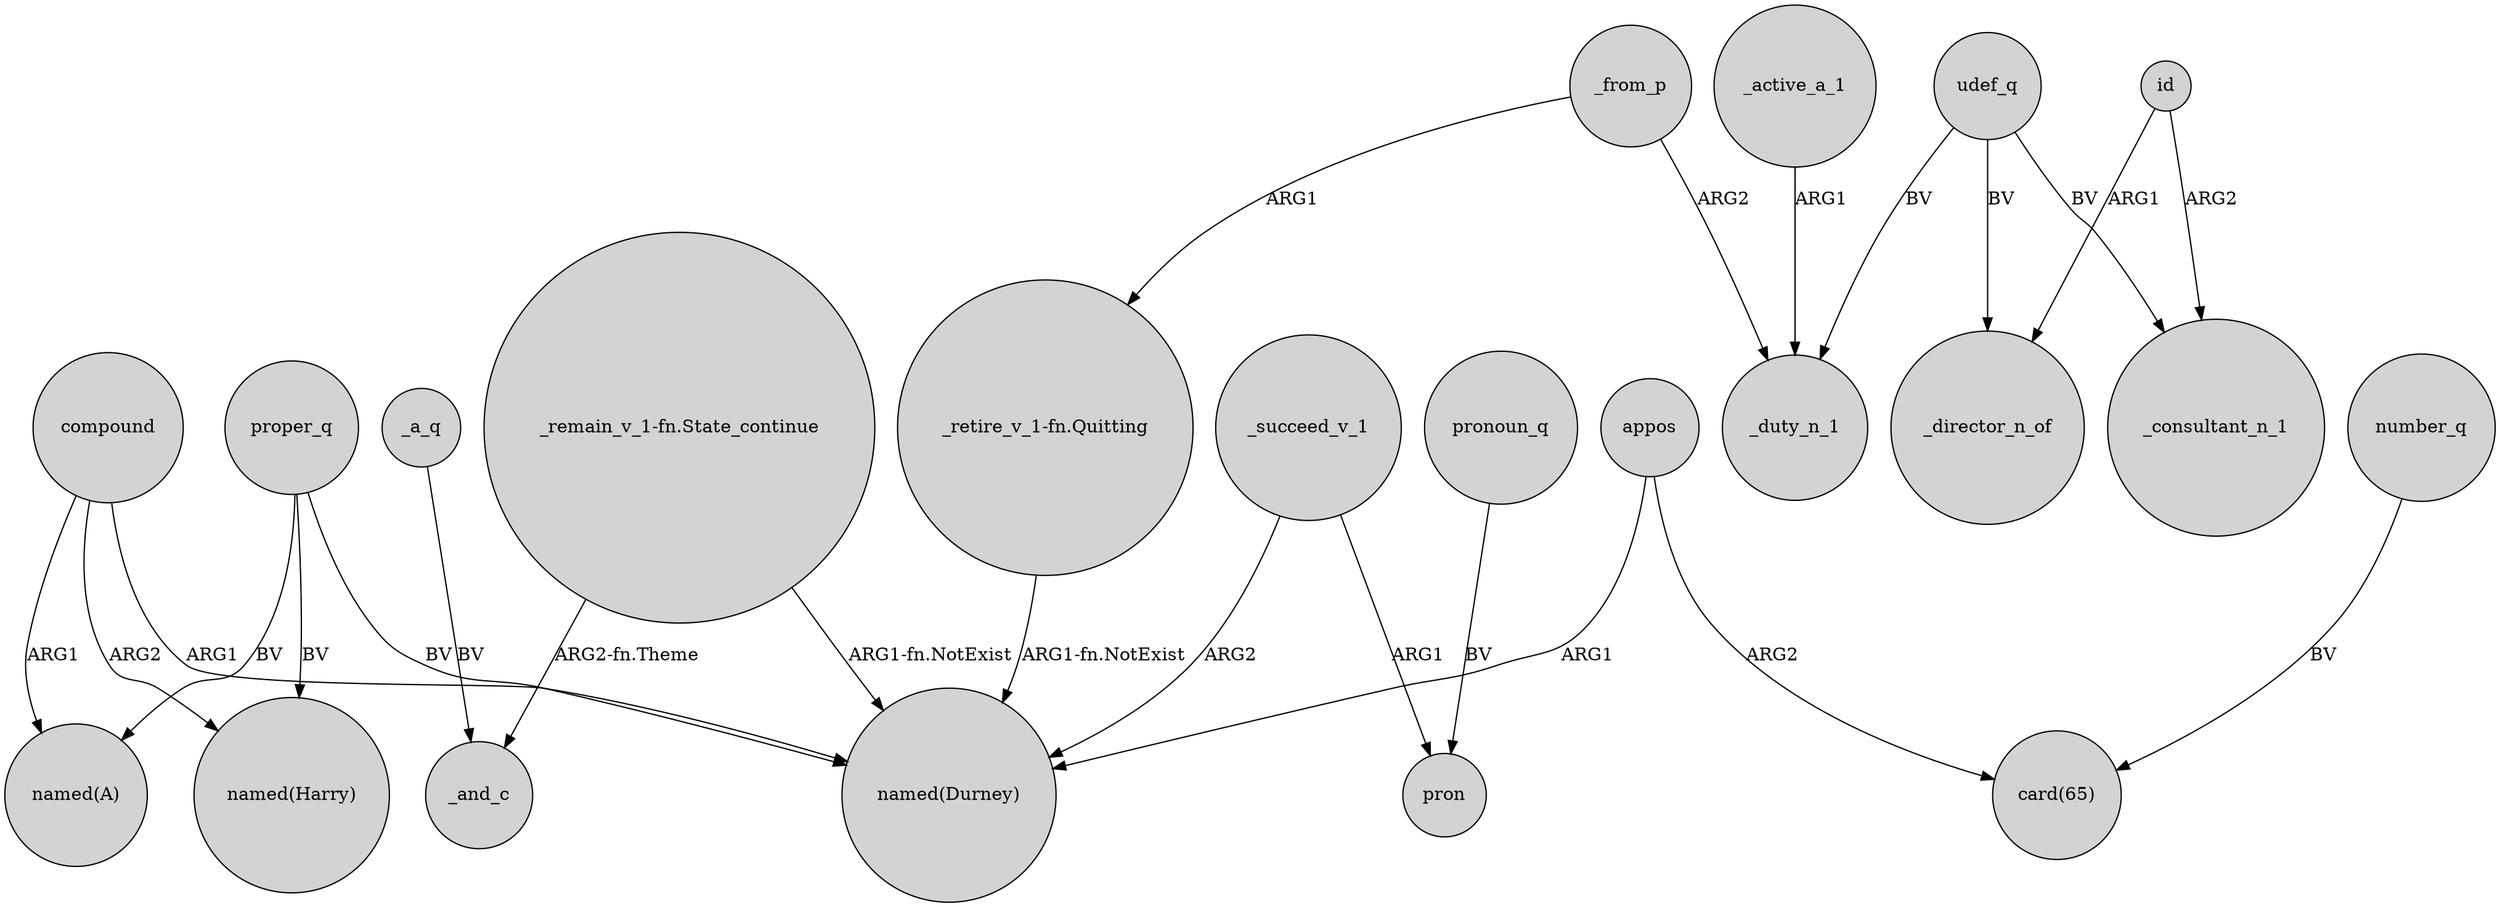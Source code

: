 digraph {
	node [shape=circle style=filled]
	"_remain_v_1-fn.State_continue" -> "named(Durney)" [label="ARG1-fn.NotExist"]
	_succeed_v_1 -> "named(Durney)" [label=ARG2]
	proper_q -> "named(Durney)" [label=BV]
	compound -> "named(A)" [label=ARG1]
	appos -> "named(Durney)" [label=ARG1]
	number_q -> "card(65)" [label=BV]
	proper_q -> "named(Harry)" [label=BV]
	pronoun_q -> pron [label=BV]
	_a_q -> _and_c [label=BV]
	"_remain_v_1-fn.State_continue" -> _and_c [label="ARG2-fn.Theme"]
	_succeed_v_1 -> pron [label=ARG1]
	_from_p -> _duty_n_1 [label=ARG2]
	appos -> "card(65)" [label=ARG2]
	udef_q -> _consultant_n_1 [label=BV]
	id -> _director_n_of [label=ARG1]
	udef_q -> _duty_n_1 [label=BV]
	id -> _consultant_n_1 [label=ARG2]
	"_retire_v_1-fn.Quitting" -> "named(Durney)" [label="ARG1-fn.NotExist"]
	_active_a_1 -> _duty_n_1 [label=ARG1]
	compound -> "named(Harry)" [label=ARG2]
	_from_p -> "_retire_v_1-fn.Quitting" [label=ARG1]
	compound -> "named(Durney)" [label=ARG1]
	udef_q -> _director_n_of [label=BV]
	proper_q -> "named(A)" [label=BV]
}
